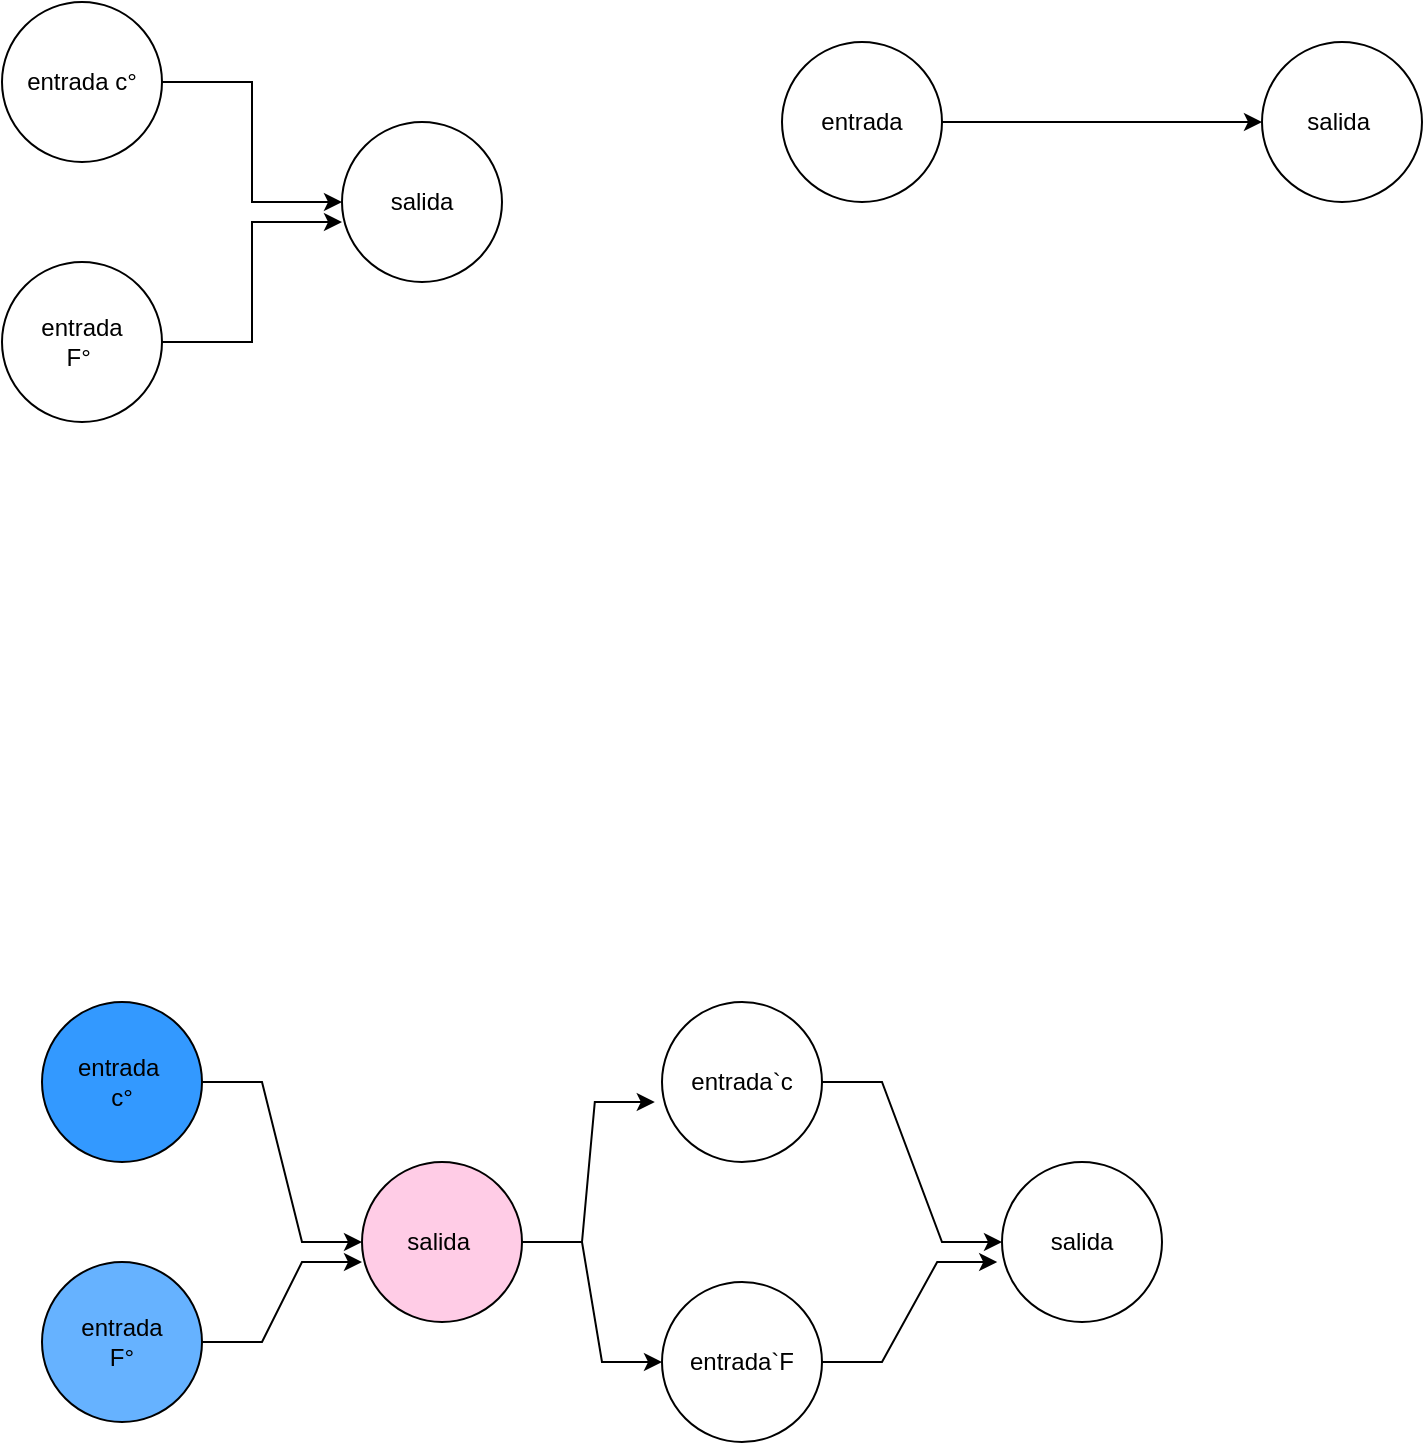 <mxfile version="12.2.4" pages="1"><diagram id="TFkW59-CQPA_WhdB1v1m" name="Page-1"><mxGraphModel dx="960" dy="288" grid="1" gridSize="10" guides="1" tooltips="1" connect="1" arrows="1" fold="1" page="1" pageScale="1" pageWidth="850" pageHeight="1100" math="0" shadow="0"><root><mxCell id="0"/><mxCell id="1" parent="0"/><mxCell id="7" style="edgeStyle=orthogonalEdgeStyle;rounded=0;orthogonalLoop=1;jettySize=auto;html=1;entryX=0;entryY=0.5;entryDx=0;entryDy=0;" parent="1" source="2" target="3" edge="1"><mxGeometry relative="1" as="geometry"/></mxCell><mxCell id="2" value="entrada c°" style="ellipse;whiteSpace=wrap;html=1;aspect=fixed;" parent="1" vertex="1"><mxGeometry x="50" width="80" height="80" as="geometry"/></mxCell><mxCell id="3" value="salida" style="ellipse;whiteSpace=wrap;html=1;aspect=fixed;" parent="1" vertex="1"><mxGeometry x="220" y="60" width="80" height="80" as="geometry"/></mxCell><mxCell id="8" style="edgeStyle=orthogonalEdgeStyle;rounded=0;orthogonalLoop=1;jettySize=auto;html=1;entryX=0;entryY=0.625;entryDx=0;entryDy=0;entryPerimeter=0;" parent="1" source="4" target="3" edge="1"><mxGeometry relative="1" as="geometry"><mxPoint x="210" y="130" as="targetPoint"/></mxGeometry></mxCell><mxCell id="4" value="entrada&lt;br&gt;F°&amp;nbsp;" style="ellipse;whiteSpace=wrap;html=1;aspect=fixed;" parent="1" vertex="1"><mxGeometry x="50" y="130" width="80" height="80" as="geometry"/></mxCell><mxCell id="18" style="edgeStyle=entityRelationEdgeStyle;rounded=0;orthogonalLoop=1;jettySize=auto;html=1;exitX=1;exitY=0.5;exitDx=0;exitDy=0;entryX=0;entryY=0.5;entryDx=0;entryDy=0;" parent="1" source="6" target="13" edge="1"><mxGeometry relative="1" as="geometry"/></mxCell><mxCell id="6" value="entrada&amp;nbsp;&lt;br&gt;c°" style="ellipse;whiteSpace=wrap;html=1;aspect=fixed;fillColor=#3399FF;" parent="1" vertex="1"><mxGeometry x="70" y="500" width="80" height="80" as="geometry"/></mxCell><mxCell id="11" style="edgeStyle=orthogonalEdgeStyle;rounded=0;orthogonalLoop=1;jettySize=auto;html=1;exitX=1;exitY=0.5;exitDx=0;exitDy=0;entryX=0;entryY=0.5;entryDx=0;entryDy=0;" parent="1" source="9" target="10" edge="1"><mxGeometry relative="1" as="geometry"/></mxCell><mxCell id="9" value="entrada" style="ellipse;whiteSpace=wrap;html=1;aspect=fixed;" parent="1" vertex="1"><mxGeometry x="440" y="20" width="80" height="80" as="geometry"/></mxCell><mxCell id="10" value="salida&amp;nbsp;" style="ellipse;whiteSpace=wrap;html=1;aspect=fixed;" parent="1" vertex="1"><mxGeometry x="680" y="20" width="80" height="80" as="geometry"/></mxCell><mxCell id="19" style="edgeStyle=entityRelationEdgeStyle;rounded=0;orthogonalLoop=1;jettySize=auto;html=1;entryX=0;entryY=0.625;entryDx=0;entryDy=0;entryPerimeter=0;" parent="1" source="12" target="13" edge="1"><mxGeometry relative="1" as="geometry"/></mxCell><mxCell id="12" value="entrada&lt;br&gt;F°" style="ellipse;whiteSpace=wrap;html=1;aspect=fixed;fillColor=#66B2FF;" parent="1" vertex="1"><mxGeometry x="70" y="630" width="80" height="80" as="geometry"/></mxCell><mxCell id="20" style="edgeStyle=entityRelationEdgeStyle;rounded=0;orthogonalLoop=1;jettySize=auto;html=1;exitX=1;exitY=0.5;exitDx=0;exitDy=0;entryX=-0.045;entryY=0.625;entryDx=0;entryDy=0;entryPerimeter=0;" parent="1" source="13" target="14" edge="1"><mxGeometry relative="1" as="geometry"/></mxCell><mxCell id="21" style="edgeStyle=entityRelationEdgeStyle;rounded=0;orthogonalLoop=1;jettySize=auto;html=1;exitX=1;exitY=0.5;exitDx=0;exitDy=0;entryX=0;entryY=0.5;entryDx=0;entryDy=0;" parent="1" source="13" target="15" edge="1"><mxGeometry relative="1" as="geometry"/></mxCell><mxCell id="13" value="salida&amp;nbsp;" style="ellipse;whiteSpace=wrap;html=1;aspect=fixed;fillColor=#FFCCE6;" parent="1" vertex="1"><mxGeometry x="230" y="580" width="80" height="80" as="geometry"/></mxCell><mxCell id="22" style="edgeStyle=entityRelationEdgeStyle;rounded=0;orthogonalLoop=1;jettySize=auto;html=1;entryX=0;entryY=0.5;entryDx=0;entryDy=0;" parent="1" source="14" target="16" edge="1"><mxGeometry relative="1" as="geometry"/></mxCell><mxCell id="14" value="entrada`c" style="ellipse;whiteSpace=wrap;html=1;aspect=fixed;" parent="1" vertex="1"><mxGeometry x="380" y="500" width="80" height="80" as="geometry"/></mxCell><mxCell id="23" style="edgeStyle=entityRelationEdgeStyle;rounded=0;orthogonalLoop=1;jettySize=auto;html=1;entryX=-0.03;entryY=0.625;entryDx=0;entryDy=0;entryPerimeter=0;" parent="1" source="15" target="16" edge="1"><mxGeometry relative="1" as="geometry"/></mxCell><mxCell id="15" value="entrada`F" style="ellipse;whiteSpace=wrap;html=1;aspect=fixed;" parent="1" vertex="1"><mxGeometry x="380" y="640" width="80" height="80" as="geometry"/></mxCell><mxCell id="16" value="salida" style="ellipse;whiteSpace=wrap;html=1;aspect=fixed;" parent="1" vertex="1"><mxGeometry x="550" y="580" width="80" height="80" as="geometry"/></mxCell></root></mxGraphModel></diagram></mxfile>